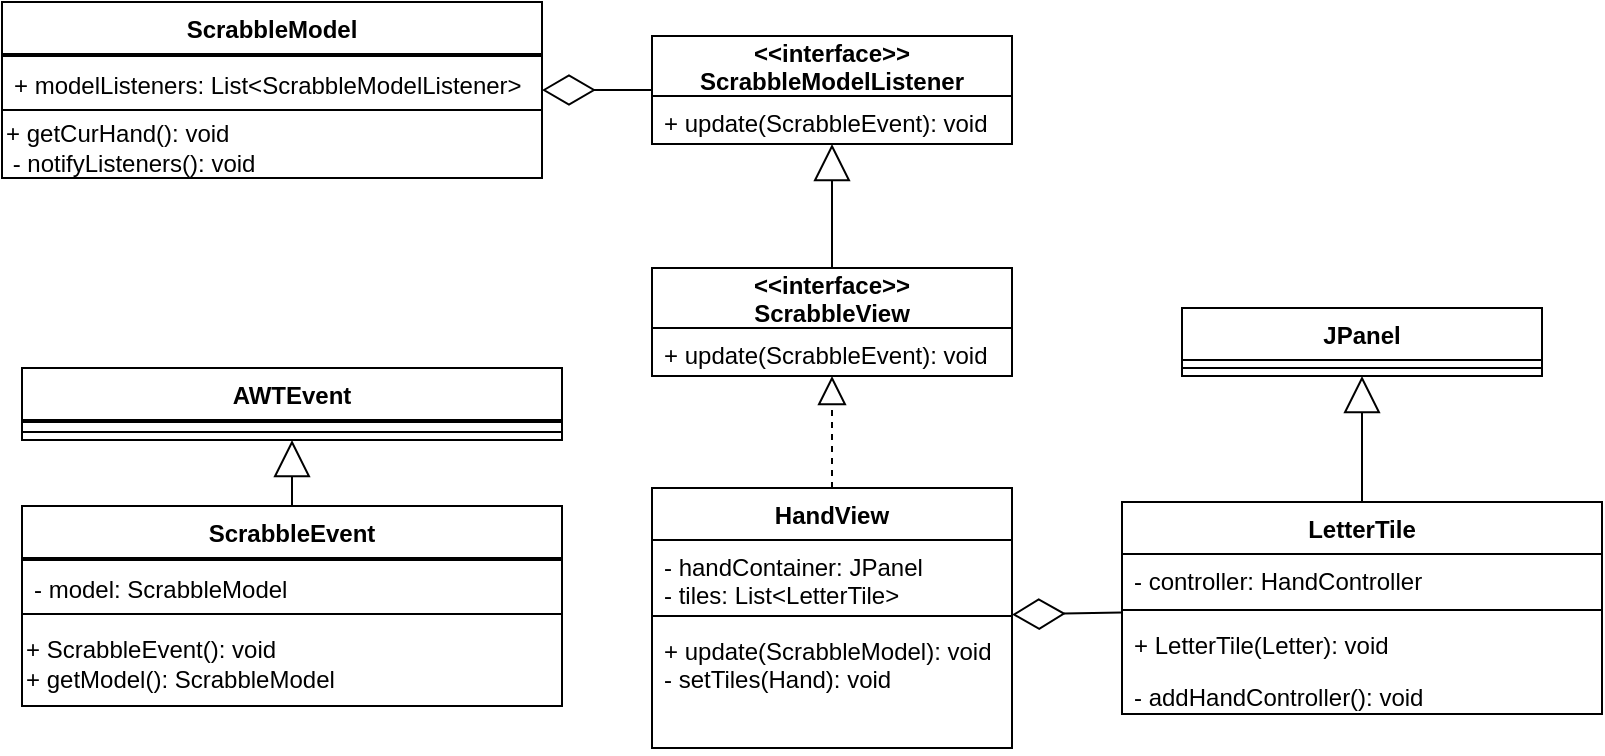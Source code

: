 <mxfile version="15.5.4" type="embed"><diagram id="imdrc2UIk3vCbtPCmj0C" name="Page-1"><mxGraphModel dx="488" dy="520" grid="1" gridSize="10" guides="1" tooltips="1" connect="1" arrows="1" fold="1" page="1" pageScale="1" pageWidth="850" pageHeight="1100" math="0" shadow="0"><root><mxCell id="0"/><mxCell id="1" parent="0"/><mxCell id="6" value="HandView" style="swimlane;fontStyle=1;align=center;verticalAlign=top;childLayout=stackLayout;horizontal=1;startSize=26;horizontalStack=0;resizeParent=1;resizeParentMax=0;resizeLast=0;collapsible=1;marginBottom=0;" parent="1" vertex="1"><mxGeometry x="335" y="290" width="180" height="130" as="geometry"/></mxCell><mxCell id="10" value="- handContainer: JPanel&#10;- tiles: List&lt;LetterTile&gt;" style="text;strokeColor=none;fillColor=none;align=left;verticalAlign=top;spacingLeft=4;spacingRight=4;overflow=hidden;rotatable=0;points=[[0,0.5],[1,0.5]];portConstraint=eastwest;" parent="6" vertex="1"><mxGeometry y="26" width="180" height="34" as="geometry"/></mxCell><mxCell id="8" value="" style="line;strokeWidth=1;fillColor=none;align=left;verticalAlign=middle;spacingTop=-1;spacingLeft=3;spacingRight=3;rotatable=0;labelPosition=right;points=[];portConstraint=eastwest;" parent="6" vertex="1"><mxGeometry y="60" width="180" height="8" as="geometry"/></mxCell><mxCell id="9" value="+ update(ScrabbleModel): void&#10;- setTiles(Hand): void" style="text;strokeColor=none;fillColor=none;align=left;verticalAlign=top;spacingLeft=4;spacingRight=4;overflow=hidden;rotatable=0;points=[[0,0.5],[1,0.5]];portConstraint=eastwest;" parent="6" vertex="1"><mxGeometry y="68" width="180" height="62" as="geometry"/></mxCell><mxCell id="15" value="&lt;&lt;interface&gt;&gt;&#10;ScrabbleView" style="swimlane;fontStyle=1;childLayout=stackLayout;horizontal=1;startSize=30;fillColor=none;horizontalStack=0;resizeParent=1;resizeParentMax=0;resizeLast=0;collapsible=1;marginBottom=0;" parent="1" vertex="1"><mxGeometry x="335" y="180" width="180" height="54" as="geometry"/></mxCell><mxCell id="17" value="+ update(ScrabbleEvent): void&#10;" style="text;strokeColor=none;fillColor=none;align=left;verticalAlign=top;spacingLeft=4;spacingRight=4;overflow=hidden;rotatable=0;points=[[0,0.5],[1,0.5]];portConstraint=eastwest;fontStyle=0" parent="15" vertex="1"><mxGeometry y="30" width="180" height="24" as="geometry"/></mxCell><mxCell id="21" value="ScrabbleModel" style="swimlane;fontStyle=1;align=center;verticalAlign=top;childLayout=stackLayout;horizontal=1;startSize=26;horizontalStack=0;resizeParent=1;resizeParentMax=0;resizeLast=0;collapsible=1;marginBottom=0;" parent="1" vertex="1"><mxGeometry x="10" y="47" width="270" height="88" as="geometry"/></mxCell><mxCell id="22" value="" style="line;strokeWidth=1;fillColor=none;align=left;verticalAlign=middle;spacingTop=-1;spacingLeft=3;spacingRight=3;rotatable=0;labelPosition=right;points=[];portConstraint=eastwest;" parent="21" vertex="1"><mxGeometry y="26" width="270" height="2" as="geometry"/></mxCell><mxCell id="23" value="+ modelListeners: List&lt;ScrabbleModelListener&gt;" style="text;strokeColor=none;fillColor=none;align=left;verticalAlign=top;spacingLeft=4;spacingRight=4;overflow=hidden;rotatable=0;points=[[0,0.5],[1,0.5]];portConstraint=eastwest;" parent="21" vertex="1"><mxGeometry y="28" width="270" height="22" as="geometry"/></mxCell><mxCell id="24" value="" style="line;strokeWidth=1;fillColor=none;align=left;verticalAlign=middle;spacingTop=-1;spacingLeft=3;spacingRight=3;rotatable=0;labelPosition=right;points=[];portConstraint=eastwest;" parent="21" vertex="1"><mxGeometry y="50" width="270" height="8" as="geometry"/></mxCell><mxCell id="25" value="&lt;span&gt;+ getCurHand(): void&lt;br&gt;&amp;nbsp;-&amp;nbsp;&lt;/span&gt;notifyListeners&lt;span&gt;(): void&lt;br&gt;&lt;/span&gt;" style="text;html=1;strokeColor=none;fillColor=none;align=left;verticalAlign=middle;whiteSpace=wrap;rounded=0;" parent="21" vertex="1"><mxGeometry y="58" width="270" height="30" as="geometry"/></mxCell><mxCell id="26" value="" style="endArrow=diamondThin;endFill=0;endSize=24;html=1;rounded=0;" parent="1" source="49" target="21" edge="1"><mxGeometry width="160" relative="1" as="geometry"><mxPoint x="160" y="140" as="sourcePoint"/><mxPoint x="320" y="140" as="targetPoint"/></mxGeometry></mxCell><mxCell id="27" value="LetterTile" style="swimlane;fontStyle=1;align=center;verticalAlign=top;childLayout=stackLayout;horizontal=1;startSize=26;horizontalStack=0;resizeParent=1;resizeParentMax=0;resizeLast=0;collapsible=1;marginBottom=0;" parent="1" vertex="1"><mxGeometry x="570" y="297" width="240" height="106" as="geometry"/></mxCell><mxCell id="28" value="- controller: HandController" style="text;strokeColor=none;fillColor=none;align=left;verticalAlign=top;spacingLeft=4;spacingRight=4;overflow=hidden;rotatable=0;points=[[0,0.5],[1,0.5]];portConstraint=eastwest;" parent="27" vertex="1"><mxGeometry y="26" width="240" height="24" as="geometry"/></mxCell><mxCell id="29" value="" style="line;strokeWidth=1;fillColor=none;align=left;verticalAlign=middle;spacingTop=-1;spacingLeft=3;spacingRight=3;rotatable=0;labelPosition=right;points=[];portConstraint=eastwest;" parent="27" vertex="1"><mxGeometry y="50" width="240" height="8" as="geometry"/></mxCell><mxCell id="48" value="+ LetterTile(Letter): void" style="text;strokeColor=none;fillColor=none;align=left;verticalAlign=top;spacingLeft=4;spacingRight=4;overflow=hidden;rotatable=0;points=[[0,0.5],[1,0.5]];portConstraint=eastwest;" parent="27" vertex="1"><mxGeometry y="58" width="240" height="26" as="geometry"/></mxCell><mxCell id="30" value="- addHandController(): void" style="text;strokeColor=none;fillColor=none;align=left;verticalAlign=top;spacingLeft=4;spacingRight=4;overflow=hidden;rotatable=0;points=[[0,0.5],[1,0.5]];portConstraint=eastwest;" parent="27" vertex="1"><mxGeometry y="84" width="240" height="22" as="geometry"/></mxCell><mxCell id="31" value="JPanel" style="swimlane;fontStyle=1;align=center;verticalAlign=top;childLayout=stackLayout;horizontal=1;startSize=26;horizontalStack=0;resizeParent=1;resizeParentMax=0;resizeLast=0;collapsible=1;marginBottom=0;" parent="1" vertex="1"><mxGeometry x="600" y="200" width="180" height="34" as="geometry"/></mxCell><mxCell id="33" value="" style="line;strokeWidth=1;fillColor=none;align=left;verticalAlign=middle;spacingTop=-1;spacingLeft=3;spacingRight=3;rotatable=0;labelPosition=right;points=[];portConstraint=eastwest;" parent="31" vertex="1"><mxGeometry y="26" width="180" height="8" as="geometry"/></mxCell><mxCell id="41" value="" style="endArrow=block;endSize=16;endFill=0;html=1;rounded=0;" parent="1" source="27" target="31" edge="1"><mxGeometry width="160" relative="1" as="geometry"><mxPoint x="400" y="270" as="sourcePoint"/><mxPoint x="560" y="270" as="targetPoint"/></mxGeometry></mxCell><mxCell id="43" value="" style="endArrow=diamondThin;endFill=0;endSize=24;html=1;rounded=0;" parent="1" source="27" target="6" edge="1"><mxGeometry width="160" relative="1" as="geometry"><mxPoint x="340" y="149.52" as="sourcePoint"/><mxPoint x="290" y="150.92" as="targetPoint"/></mxGeometry></mxCell><mxCell id="44" value="" style="endArrow=block;dashed=1;endFill=0;endSize=12;html=1;rounded=0;" parent="1" source="6" target="15" edge="1"><mxGeometry width="160" relative="1" as="geometry"><mxPoint x="400" y="250" as="sourcePoint"/><mxPoint x="560" y="250" as="targetPoint"/></mxGeometry></mxCell><mxCell id="49" value="&lt;&lt;interface&gt;&gt;&#10;ScrabbleModelListener" style="swimlane;fontStyle=1;childLayout=stackLayout;horizontal=1;startSize=30;fillColor=none;horizontalStack=0;resizeParent=1;resizeParentMax=0;resizeLast=0;collapsible=1;marginBottom=0;" parent="1" vertex="1"><mxGeometry x="335" y="64" width="180" height="54" as="geometry"/></mxCell><mxCell id="50" value="+ update(ScrabbleEvent): void&#10;" style="text;strokeColor=none;fillColor=none;align=left;verticalAlign=top;spacingLeft=4;spacingRight=4;overflow=hidden;rotatable=0;points=[[0,0.5],[1,0.5]];portConstraint=eastwest;fontStyle=0" parent="49" vertex="1"><mxGeometry y="30" width="180" height="24" as="geometry"/></mxCell><mxCell id="52" value="" style="endArrow=block;endSize=16;endFill=0;html=1;rounded=0;" parent="1" source="15" target="49" edge="1"><mxGeometry width="160" relative="1" as="geometry"><mxPoint x="700" y="300" as="sourcePoint"/><mxPoint x="700" y="244" as="targetPoint"/></mxGeometry></mxCell><mxCell id="ImXNTNphsxme2Rl1AU6S-52" value="ScrabbleEvent" style="swimlane;fontStyle=1;align=center;verticalAlign=top;childLayout=stackLayout;horizontal=1;startSize=26;horizontalStack=0;resizeParent=1;resizeParentMax=0;resizeLast=0;collapsible=1;marginBottom=0;" vertex="1" parent="1"><mxGeometry x="20" y="299" width="270" height="100" as="geometry"/></mxCell><mxCell id="ImXNTNphsxme2Rl1AU6S-53" value="" style="line;strokeWidth=1;fillColor=none;align=left;verticalAlign=middle;spacingTop=-1;spacingLeft=3;spacingRight=3;rotatable=0;labelPosition=right;points=[];portConstraint=eastwest;" vertex="1" parent="ImXNTNphsxme2Rl1AU6S-52"><mxGeometry y="26" width="270" height="2" as="geometry"/></mxCell><mxCell id="ImXNTNphsxme2Rl1AU6S-54" value="- model: ScrabbleModel" style="text;strokeColor=none;fillColor=none;align=left;verticalAlign=top;spacingLeft=4;spacingRight=4;overflow=hidden;rotatable=0;points=[[0,0.5],[1,0.5]];portConstraint=eastwest;" vertex="1" parent="ImXNTNphsxme2Rl1AU6S-52"><mxGeometry y="28" width="270" height="22" as="geometry"/></mxCell><mxCell id="ImXNTNphsxme2Rl1AU6S-55" value="" style="line;strokeWidth=1;fillColor=none;align=left;verticalAlign=middle;spacingTop=-1;spacingLeft=3;spacingRight=3;rotatable=0;labelPosition=right;points=[];portConstraint=eastwest;" vertex="1" parent="ImXNTNphsxme2Rl1AU6S-52"><mxGeometry y="50" width="270" height="8" as="geometry"/></mxCell><mxCell id="ImXNTNphsxme2Rl1AU6S-56" value="&lt;span&gt;+ ScrabbleEvent(): void&lt;br&gt;+ getModel(): ScrabbleModel&lt;br&gt;&lt;/span&gt;" style="text;html=1;strokeColor=none;fillColor=none;align=left;verticalAlign=middle;whiteSpace=wrap;rounded=0;" vertex="1" parent="ImXNTNphsxme2Rl1AU6S-52"><mxGeometry y="58" width="270" height="42" as="geometry"/></mxCell><mxCell id="ImXNTNphsxme2Rl1AU6S-57" value="" style="endArrow=block;endSize=16;endFill=0;html=1;rounded=0;" edge="1" parent="1" source="ImXNTNphsxme2Rl1AU6S-52" target="ImXNTNphsxme2Rl1AU6S-58"><mxGeometry width="160" relative="1" as="geometry"><mxPoint x="144.5" y="262" as="sourcePoint"/><mxPoint x="155" y="250" as="targetPoint"/></mxGeometry></mxCell><mxCell id="ImXNTNphsxme2Rl1AU6S-58" value="AWTEvent" style="swimlane;fontStyle=1;align=center;verticalAlign=top;childLayout=stackLayout;horizontal=1;startSize=26;horizontalStack=0;resizeParent=1;resizeParentMax=0;resizeLast=0;collapsible=1;marginBottom=0;" vertex="1" parent="1"><mxGeometry x="20" y="230" width="270" height="36" as="geometry"/></mxCell><mxCell id="ImXNTNphsxme2Rl1AU6S-59" value="" style="line;strokeWidth=1;fillColor=none;align=left;verticalAlign=middle;spacingTop=-1;spacingLeft=3;spacingRight=3;rotatable=0;labelPosition=right;points=[];portConstraint=eastwest;" vertex="1" parent="ImXNTNphsxme2Rl1AU6S-58"><mxGeometry y="26" width="270" height="2" as="geometry"/></mxCell><mxCell id="ImXNTNphsxme2Rl1AU6S-61" value="" style="line;strokeWidth=1;fillColor=none;align=left;verticalAlign=middle;spacingTop=-1;spacingLeft=3;spacingRight=3;rotatable=0;labelPosition=right;points=[];portConstraint=eastwest;" vertex="1" parent="ImXNTNphsxme2Rl1AU6S-58"><mxGeometry y="28" width="270" height="8" as="geometry"/></mxCell></root></mxGraphModel></diagram></mxfile>